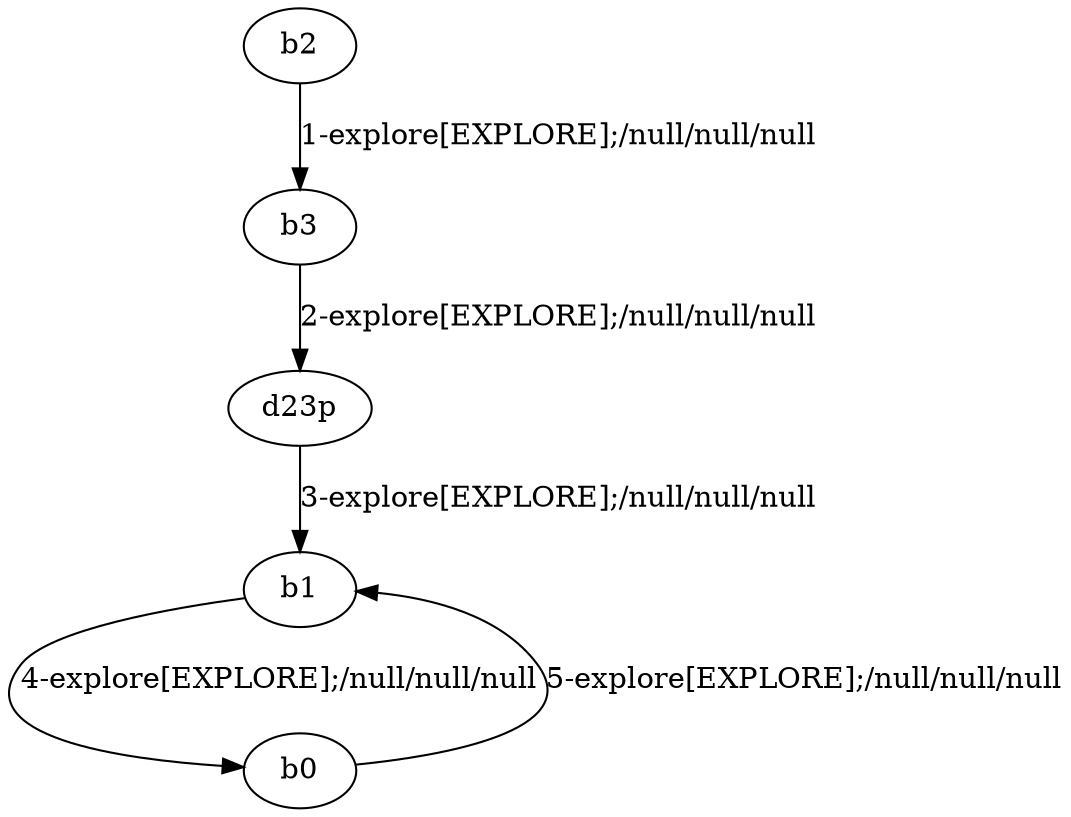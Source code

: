 # Total number of goals covered by this test: 1
# b3 --> d23p

digraph g {
"b2" -> "b3" [label = "1-explore[EXPLORE];/null/null/null"];
"b3" -> "d23p" [label = "2-explore[EXPLORE];/null/null/null"];
"d23p" -> "b1" [label = "3-explore[EXPLORE];/null/null/null"];
"b1" -> "b0" [label = "4-explore[EXPLORE];/null/null/null"];
"b0" -> "b1" [label = "5-explore[EXPLORE];/null/null/null"];
}
